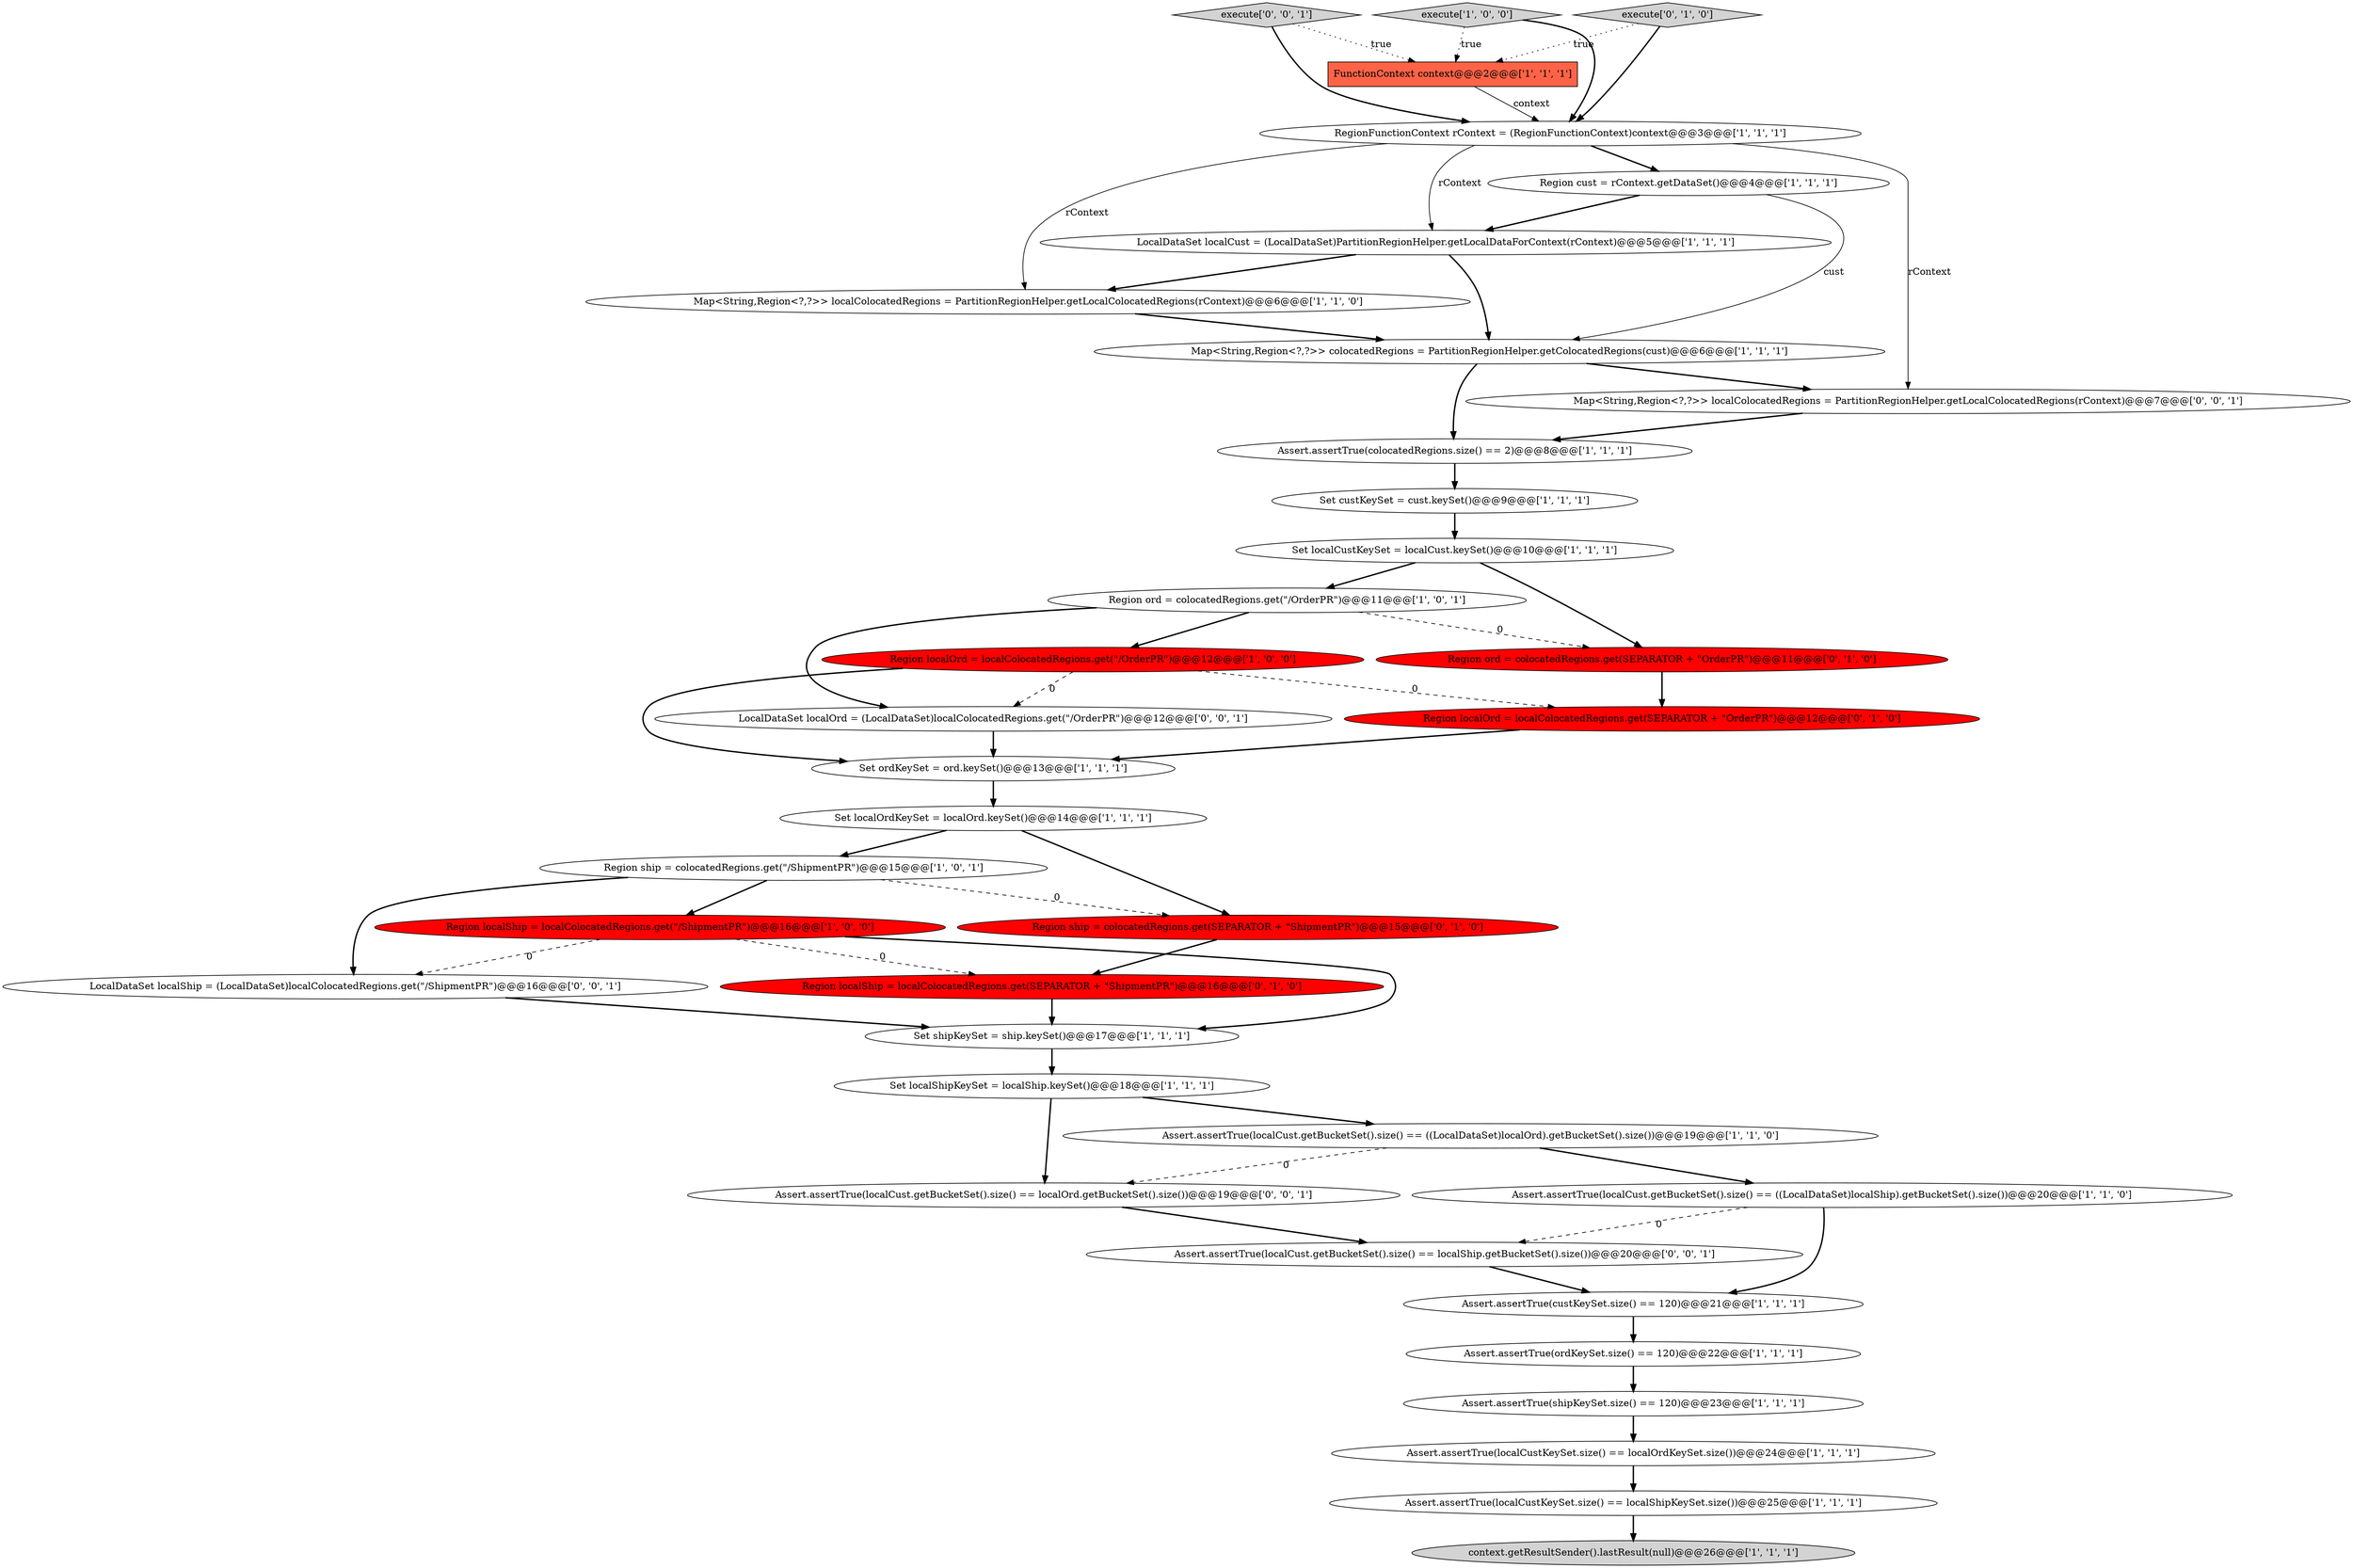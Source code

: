 digraph {
30 [style = filled, label = "Region localOrd = localColocatedRegions.get(SEPARATOR + \"OrderPR\")@@@12@@@['0', '1', '0']", fillcolor = red, shape = ellipse image = "AAA1AAABBB2BBB"];
29 [style = filled, label = "Region ship = colocatedRegions.get(SEPARATOR + \"ShipmentPR\")@@@15@@@['0', '1', '0']", fillcolor = red, shape = ellipse image = "AAA1AAABBB2BBB"];
18 [style = filled, label = "Set localOrdKeySet = localOrd.keySet()@@@14@@@['1', '1', '1']", fillcolor = white, shape = ellipse image = "AAA0AAABBB1BBB"];
21 [style = filled, label = "Assert.assertTrue(custKeySet.size() == 120)@@@21@@@['1', '1', '1']", fillcolor = white, shape = ellipse image = "AAA0AAABBB1BBB"];
14 [style = filled, label = "Set custKeySet = cust.keySet()@@@9@@@['1', '1', '1']", fillcolor = white, shape = ellipse image = "AAA0AAABBB1BBB"];
32 [style = filled, label = "Assert.assertTrue(localCust.getBucketSet().size() == localShip.getBucketSet().size())@@@20@@@['0', '0', '1']", fillcolor = white, shape = ellipse image = "AAA0AAABBB3BBB"];
31 [style = filled, label = "Map<String,Region<?,?>> localColocatedRegions = PartitionRegionHelper.getLocalColocatedRegions(rContext)@@@7@@@['0', '0', '1']", fillcolor = white, shape = ellipse image = "AAA0AAABBB3BBB"];
35 [style = filled, label = "LocalDataSet localShip = (LocalDataSet)localColocatedRegions.get(\"/ShipmentPR\")@@@16@@@['0', '0', '1']", fillcolor = white, shape = ellipse image = "AAA0AAABBB3BBB"];
16 [style = filled, label = "Region localOrd = localColocatedRegions.get(\"/OrderPR\")@@@12@@@['1', '0', '0']", fillcolor = red, shape = ellipse image = "AAA1AAABBB1BBB"];
11 [style = filled, label = "Assert.assertTrue(ordKeySet.size() == 120)@@@22@@@['1', '1', '1']", fillcolor = white, shape = ellipse image = "AAA0AAABBB1BBB"];
3 [style = filled, label = "Region cust = rContext.getDataSet()@@@4@@@['1', '1', '1']", fillcolor = white, shape = ellipse image = "AAA0AAABBB1BBB"];
0 [style = filled, label = "Set shipKeySet = ship.keySet()@@@17@@@['1', '1', '1']", fillcolor = white, shape = ellipse image = "AAA0AAABBB1BBB"];
33 [style = filled, label = "execute['0', '0', '1']", fillcolor = lightgray, shape = diamond image = "AAA0AAABBB3BBB"];
17 [style = filled, label = "Map<String,Region<?,?>> colocatedRegions = PartitionRegionHelper.getColocatedRegions(cust)@@@6@@@['1', '1', '1']", fillcolor = white, shape = ellipse image = "AAA0AAABBB1BBB"];
5 [style = filled, label = "Assert.assertTrue(colocatedRegions.size() == 2)@@@8@@@['1', '1', '1']", fillcolor = white, shape = ellipse image = "AAA0AAABBB1BBB"];
27 [style = filled, label = "Region localShip = localColocatedRegions.get(SEPARATOR + \"ShipmentPR\")@@@16@@@['0', '1', '0']", fillcolor = red, shape = ellipse image = "AAA1AAABBB2BBB"];
34 [style = filled, label = "LocalDataSet localOrd = (LocalDataSet)localColocatedRegions.get(\"/OrderPR\")@@@12@@@['0', '0', '1']", fillcolor = white, shape = ellipse image = "AAA0AAABBB3BBB"];
13 [style = filled, label = "Set localCustKeySet = localCust.keySet()@@@10@@@['1', '1', '1']", fillcolor = white, shape = ellipse image = "AAA0AAABBB1BBB"];
15 [style = filled, label = "LocalDataSet localCust = (LocalDataSet)PartitionRegionHelper.getLocalDataForContext(rContext)@@@5@@@['1', '1', '1']", fillcolor = white, shape = ellipse image = "AAA0AAABBB1BBB"];
23 [style = filled, label = "Assert.assertTrue(localCustKeySet.size() == localShipKeySet.size())@@@25@@@['1', '1', '1']", fillcolor = white, shape = ellipse image = "AAA0AAABBB1BBB"];
19 [style = filled, label = "Assert.assertTrue(localCustKeySet.size() == localOrdKeySet.size())@@@24@@@['1', '1', '1']", fillcolor = white, shape = ellipse image = "AAA0AAABBB1BBB"];
4 [style = filled, label = "Set localShipKeySet = localShip.keySet()@@@18@@@['1', '1', '1']", fillcolor = white, shape = ellipse image = "AAA0AAABBB1BBB"];
24 [style = filled, label = "Region localShip = localColocatedRegions.get(\"/ShipmentPR\")@@@16@@@['1', '0', '0']", fillcolor = red, shape = ellipse image = "AAA1AAABBB1BBB"];
26 [style = filled, label = "execute['0', '1', '0']", fillcolor = lightgray, shape = diamond image = "AAA0AAABBB2BBB"];
12 [style = filled, label = "context.getResultSender().lastResult(null)@@@26@@@['1', '1', '1']", fillcolor = lightgray, shape = ellipse image = "AAA0AAABBB1BBB"];
22 [style = filled, label = "Map<String,Region<?,?>> localColocatedRegions = PartitionRegionHelper.getLocalColocatedRegions(rContext)@@@6@@@['1', '1', '0']", fillcolor = white, shape = ellipse image = "AAA0AAABBB1BBB"];
1 [style = filled, label = "Assert.assertTrue(shipKeySet.size() == 120)@@@23@@@['1', '1', '1']", fillcolor = white, shape = ellipse image = "AAA0AAABBB1BBB"];
25 [style = filled, label = "Region ord = colocatedRegions.get(\"/OrderPR\")@@@11@@@['1', '0', '1']", fillcolor = white, shape = ellipse image = "AAA0AAABBB1BBB"];
28 [style = filled, label = "Region ord = colocatedRegions.get(SEPARATOR + \"OrderPR\")@@@11@@@['0', '1', '0']", fillcolor = red, shape = ellipse image = "AAA1AAABBB2BBB"];
9 [style = filled, label = "Region ship = colocatedRegions.get(\"/ShipmentPR\")@@@15@@@['1', '0', '1']", fillcolor = white, shape = ellipse image = "AAA0AAABBB1BBB"];
7 [style = filled, label = "Assert.assertTrue(localCust.getBucketSet().size() == ((LocalDataSet)localOrd).getBucketSet().size())@@@19@@@['1', '1', '0']", fillcolor = white, shape = ellipse image = "AAA0AAABBB1BBB"];
10 [style = filled, label = "execute['1', '0', '0']", fillcolor = lightgray, shape = diamond image = "AAA0AAABBB1BBB"];
36 [style = filled, label = "Assert.assertTrue(localCust.getBucketSet().size() == localOrd.getBucketSet().size())@@@19@@@['0', '0', '1']", fillcolor = white, shape = ellipse image = "AAA0AAABBB3BBB"];
6 [style = filled, label = "Set ordKeySet = ord.keySet()@@@13@@@['1', '1', '1']", fillcolor = white, shape = ellipse image = "AAA0AAABBB1BBB"];
20 [style = filled, label = "Assert.assertTrue(localCust.getBucketSet().size() == ((LocalDataSet)localShip).getBucketSet().size())@@@20@@@['1', '1', '0']", fillcolor = white, shape = ellipse image = "AAA0AAABBB1BBB"];
8 [style = filled, label = "RegionFunctionContext rContext = (RegionFunctionContext)context@@@3@@@['1', '1', '1']", fillcolor = white, shape = ellipse image = "AAA0AAABBB1BBB"];
2 [style = filled, label = "FunctionContext context@@@2@@@['1', '1', '1']", fillcolor = tomato, shape = box image = "AAA0AAABBB1BBB"];
2->8 [style = solid, label="context"];
13->25 [style = bold, label=""];
17->5 [style = bold, label=""];
32->21 [style = bold, label=""];
24->27 [style = dashed, label="0"];
25->34 [style = bold, label=""];
28->30 [style = bold, label=""];
27->0 [style = bold, label=""];
11->1 [style = bold, label=""];
24->0 [style = bold, label=""];
6->18 [style = bold, label=""];
26->2 [style = dotted, label="true"];
16->6 [style = bold, label=""];
17->31 [style = bold, label=""];
31->5 [style = bold, label=""];
8->3 [style = bold, label=""];
36->32 [style = bold, label=""];
26->8 [style = bold, label=""];
3->15 [style = bold, label=""];
7->20 [style = bold, label=""];
5->14 [style = bold, label=""];
30->6 [style = bold, label=""];
25->16 [style = bold, label=""];
9->35 [style = bold, label=""];
4->7 [style = bold, label=""];
15->22 [style = bold, label=""];
8->15 [style = solid, label="rContext"];
20->21 [style = bold, label=""];
16->34 [style = dashed, label="0"];
29->27 [style = bold, label=""];
18->29 [style = bold, label=""];
15->17 [style = bold, label=""];
35->0 [style = bold, label=""];
9->29 [style = dashed, label="0"];
10->8 [style = bold, label=""];
16->30 [style = dashed, label="0"];
21->11 [style = bold, label=""];
10->2 [style = dotted, label="true"];
0->4 [style = bold, label=""];
3->17 [style = solid, label="cust"];
19->23 [style = bold, label=""];
8->31 [style = solid, label="rContext"];
34->6 [style = bold, label=""];
24->35 [style = dashed, label="0"];
33->2 [style = dotted, label="true"];
18->9 [style = bold, label=""];
22->17 [style = bold, label=""];
23->12 [style = bold, label=""];
4->36 [style = bold, label=""];
20->32 [style = dashed, label="0"];
25->28 [style = dashed, label="0"];
14->13 [style = bold, label=""];
1->19 [style = bold, label=""];
33->8 [style = bold, label=""];
9->24 [style = bold, label=""];
7->36 [style = dashed, label="0"];
13->28 [style = bold, label=""];
8->22 [style = solid, label="rContext"];
}
